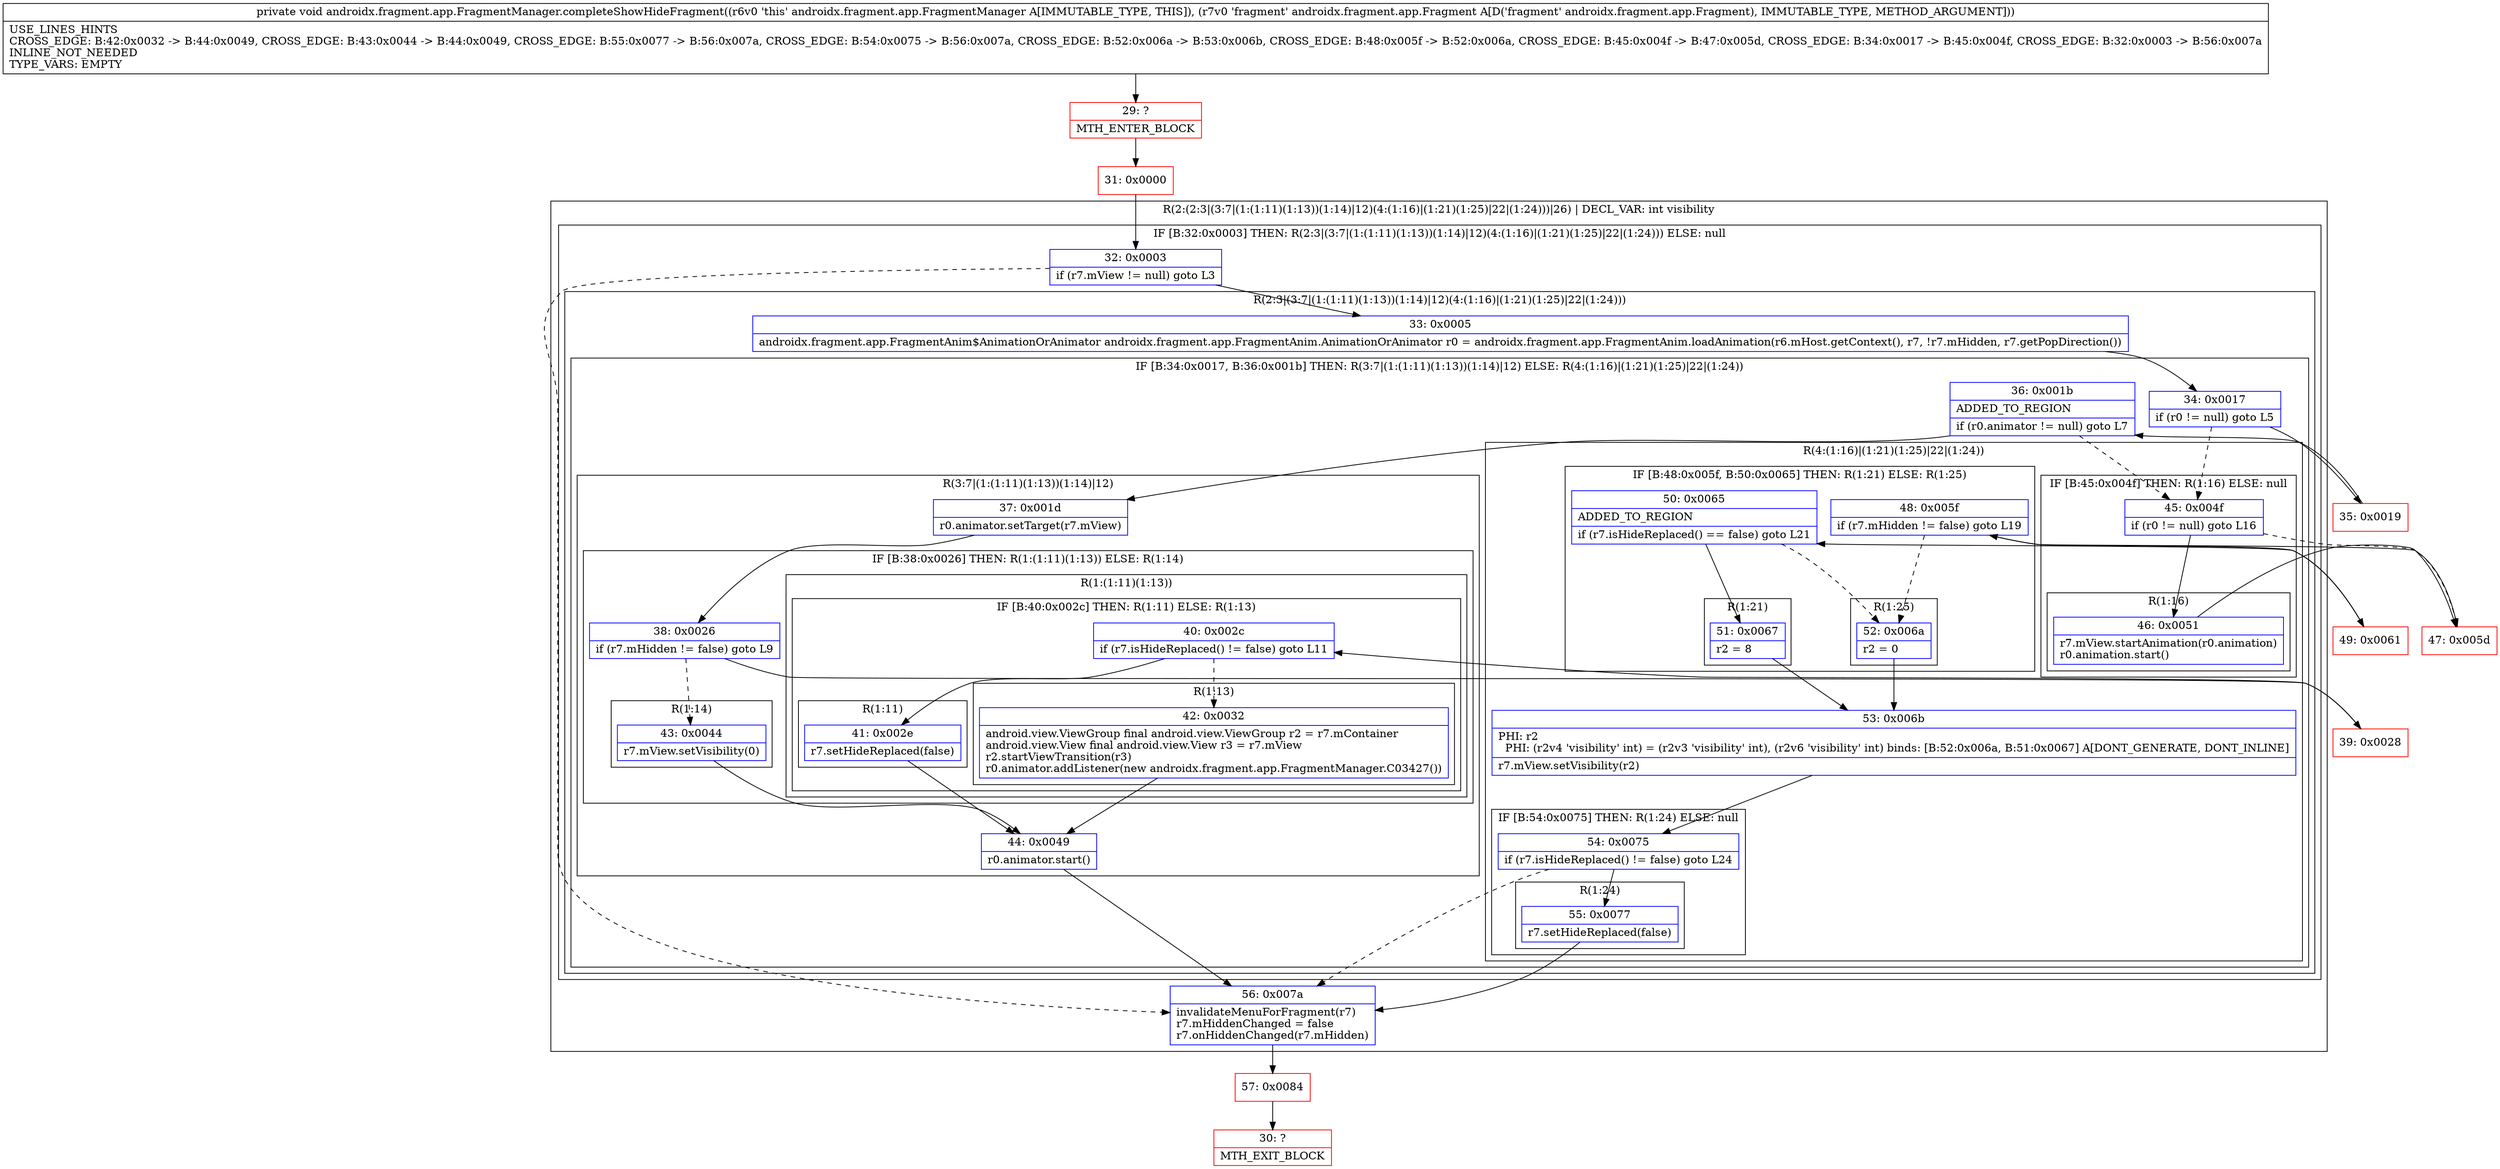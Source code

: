 digraph "CFG forandroidx.fragment.app.FragmentManager.completeShowHideFragment(Landroidx\/fragment\/app\/Fragment;)V" {
subgraph cluster_Region_2073200084 {
label = "R(2:(2:3|(3:7|(1:(1:11)(1:13))(1:14)|12)(4:(1:16)|(1:21)(1:25)|22|(1:24)))|26) | DECL_VAR: int visibility\l";
node [shape=record,color=blue];
subgraph cluster_IfRegion_251888570 {
label = "IF [B:32:0x0003] THEN: R(2:3|(3:7|(1:(1:11)(1:13))(1:14)|12)(4:(1:16)|(1:21)(1:25)|22|(1:24))) ELSE: null";
node [shape=record,color=blue];
Node_32 [shape=record,label="{32\:\ 0x0003|if (r7.mView != null) goto L3\l}"];
subgraph cluster_Region_157657631 {
label = "R(2:3|(3:7|(1:(1:11)(1:13))(1:14)|12)(4:(1:16)|(1:21)(1:25)|22|(1:24)))";
node [shape=record,color=blue];
Node_33 [shape=record,label="{33\:\ 0x0005|androidx.fragment.app.FragmentAnim$AnimationOrAnimator androidx.fragment.app.FragmentAnim.AnimationOrAnimator r0 = androidx.fragment.app.FragmentAnim.loadAnimation(r6.mHost.getContext(), r7, !r7.mHidden, r7.getPopDirection())\l}"];
subgraph cluster_IfRegion_1786247903 {
label = "IF [B:34:0x0017, B:36:0x001b] THEN: R(3:7|(1:(1:11)(1:13))(1:14)|12) ELSE: R(4:(1:16)|(1:21)(1:25)|22|(1:24))";
node [shape=record,color=blue];
Node_34 [shape=record,label="{34\:\ 0x0017|if (r0 != null) goto L5\l}"];
Node_36 [shape=record,label="{36\:\ 0x001b|ADDED_TO_REGION\l|if (r0.animator != null) goto L7\l}"];
subgraph cluster_Region_1207400091 {
label = "R(3:7|(1:(1:11)(1:13))(1:14)|12)";
node [shape=record,color=blue];
Node_37 [shape=record,label="{37\:\ 0x001d|r0.animator.setTarget(r7.mView)\l}"];
subgraph cluster_IfRegion_512104146 {
label = "IF [B:38:0x0026] THEN: R(1:(1:11)(1:13)) ELSE: R(1:14)";
node [shape=record,color=blue];
Node_38 [shape=record,label="{38\:\ 0x0026|if (r7.mHidden != false) goto L9\l}"];
subgraph cluster_Region_1982727172 {
label = "R(1:(1:11)(1:13))";
node [shape=record,color=blue];
subgraph cluster_IfRegion_427655984 {
label = "IF [B:40:0x002c] THEN: R(1:11) ELSE: R(1:13)";
node [shape=record,color=blue];
Node_40 [shape=record,label="{40\:\ 0x002c|if (r7.isHideReplaced() != false) goto L11\l}"];
subgraph cluster_Region_175164918 {
label = "R(1:11)";
node [shape=record,color=blue];
Node_41 [shape=record,label="{41\:\ 0x002e|r7.setHideReplaced(false)\l}"];
}
subgraph cluster_Region_501751906 {
label = "R(1:13)";
node [shape=record,color=blue];
Node_42 [shape=record,label="{42\:\ 0x0032|android.view.ViewGroup final android.view.ViewGroup r2 = r7.mContainer\landroid.view.View final android.view.View r3 = r7.mView\lr2.startViewTransition(r3)\lr0.animator.addListener(new androidx.fragment.app.FragmentManager.C03427())\l}"];
}
}
}
subgraph cluster_Region_611220204 {
label = "R(1:14)";
node [shape=record,color=blue];
Node_43 [shape=record,label="{43\:\ 0x0044|r7.mView.setVisibility(0)\l}"];
}
}
Node_44 [shape=record,label="{44\:\ 0x0049|r0.animator.start()\l}"];
}
subgraph cluster_Region_585520193 {
label = "R(4:(1:16)|(1:21)(1:25)|22|(1:24))";
node [shape=record,color=blue];
subgraph cluster_IfRegion_964252818 {
label = "IF [B:45:0x004f] THEN: R(1:16) ELSE: null";
node [shape=record,color=blue];
Node_45 [shape=record,label="{45\:\ 0x004f|if (r0 != null) goto L16\l}"];
subgraph cluster_Region_1812852832 {
label = "R(1:16)";
node [shape=record,color=blue];
Node_46 [shape=record,label="{46\:\ 0x0051|r7.mView.startAnimation(r0.animation)\lr0.animation.start()\l}"];
}
}
subgraph cluster_IfRegion_1467426606 {
label = "IF [B:48:0x005f, B:50:0x0065] THEN: R(1:21) ELSE: R(1:25)";
node [shape=record,color=blue];
Node_48 [shape=record,label="{48\:\ 0x005f|if (r7.mHidden != false) goto L19\l}"];
Node_50 [shape=record,label="{50\:\ 0x0065|ADDED_TO_REGION\l|if (r7.isHideReplaced() == false) goto L21\l}"];
subgraph cluster_Region_1275447680 {
label = "R(1:21)";
node [shape=record,color=blue];
Node_51 [shape=record,label="{51\:\ 0x0067|r2 = 8\l}"];
}
subgraph cluster_Region_271712468 {
label = "R(1:25)";
node [shape=record,color=blue];
Node_52 [shape=record,label="{52\:\ 0x006a|r2 = 0\l}"];
}
}
Node_53 [shape=record,label="{53\:\ 0x006b|PHI: r2 \l  PHI: (r2v4 'visibility' int) = (r2v3 'visibility' int), (r2v6 'visibility' int) binds: [B:52:0x006a, B:51:0x0067] A[DONT_GENERATE, DONT_INLINE]\l|r7.mView.setVisibility(r2)\l}"];
subgraph cluster_IfRegion_1541689163 {
label = "IF [B:54:0x0075] THEN: R(1:24) ELSE: null";
node [shape=record,color=blue];
Node_54 [shape=record,label="{54\:\ 0x0075|if (r7.isHideReplaced() != false) goto L24\l}"];
subgraph cluster_Region_202045377 {
label = "R(1:24)";
node [shape=record,color=blue];
Node_55 [shape=record,label="{55\:\ 0x0077|r7.setHideReplaced(false)\l}"];
}
}
}
}
}
}
Node_56 [shape=record,label="{56\:\ 0x007a|invalidateMenuForFragment(r7)\lr7.mHiddenChanged = false\lr7.onHiddenChanged(r7.mHidden)\l}"];
}
Node_29 [shape=record,color=red,label="{29\:\ ?|MTH_ENTER_BLOCK\l}"];
Node_31 [shape=record,color=red,label="{31\:\ 0x0000}"];
Node_35 [shape=record,color=red,label="{35\:\ 0x0019}"];
Node_39 [shape=record,color=red,label="{39\:\ 0x0028}"];
Node_47 [shape=record,color=red,label="{47\:\ 0x005d}"];
Node_49 [shape=record,color=red,label="{49\:\ 0x0061}"];
Node_57 [shape=record,color=red,label="{57\:\ 0x0084}"];
Node_30 [shape=record,color=red,label="{30\:\ ?|MTH_EXIT_BLOCK\l}"];
MethodNode[shape=record,label="{private void androidx.fragment.app.FragmentManager.completeShowHideFragment((r6v0 'this' androidx.fragment.app.FragmentManager A[IMMUTABLE_TYPE, THIS]), (r7v0 'fragment' androidx.fragment.app.Fragment A[D('fragment' androidx.fragment.app.Fragment), IMMUTABLE_TYPE, METHOD_ARGUMENT]))  | USE_LINES_HINTS\lCROSS_EDGE: B:42:0x0032 \-\> B:44:0x0049, CROSS_EDGE: B:43:0x0044 \-\> B:44:0x0049, CROSS_EDGE: B:55:0x0077 \-\> B:56:0x007a, CROSS_EDGE: B:54:0x0075 \-\> B:56:0x007a, CROSS_EDGE: B:52:0x006a \-\> B:53:0x006b, CROSS_EDGE: B:48:0x005f \-\> B:52:0x006a, CROSS_EDGE: B:45:0x004f \-\> B:47:0x005d, CROSS_EDGE: B:34:0x0017 \-\> B:45:0x004f, CROSS_EDGE: B:32:0x0003 \-\> B:56:0x007a\lINLINE_NOT_NEEDED\lTYPE_VARS: EMPTY\l}"];
MethodNode -> Node_29;Node_32 -> Node_33;
Node_32 -> Node_56[style=dashed];
Node_33 -> Node_34;
Node_34 -> Node_35;
Node_34 -> Node_45[style=dashed];
Node_36 -> Node_37;
Node_36 -> Node_45[style=dashed];
Node_37 -> Node_38;
Node_38 -> Node_39;
Node_38 -> Node_43[style=dashed];
Node_40 -> Node_41;
Node_40 -> Node_42[style=dashed];
Node_41 -> Node_44;
Node_42 -> Node_44;
Node_43 -> Node_44;
Node_44 -> Node_56;
Node_45 -> Node_46;
Node_45 -> Node_47[style=dashed];
Node_46 -> Node_47;
Node_48 -> Node_49;
Node_48 -> Node_52[style=dashed];
Node_50 -> Node_51;
Node_50 -> Node_52[style=dashed];
Node_51 -> Node_53;
Node_52 -> Node_53;
Node_53 -> Node_54;
Node_54 -> Node_55;
Node_54 -> Node_56[style=dashed];
Node_55 -> Node_56;
Node_56 -> Node_57;
Node_29 -> Node_31;
Node_31 -> Node_32;
Node_35 -> Node_36;
Node_39 -> Node_40;
Node_47 -> Node_48;
Node_49 -> Node_50;
Node_57 -> Node_30;
}


